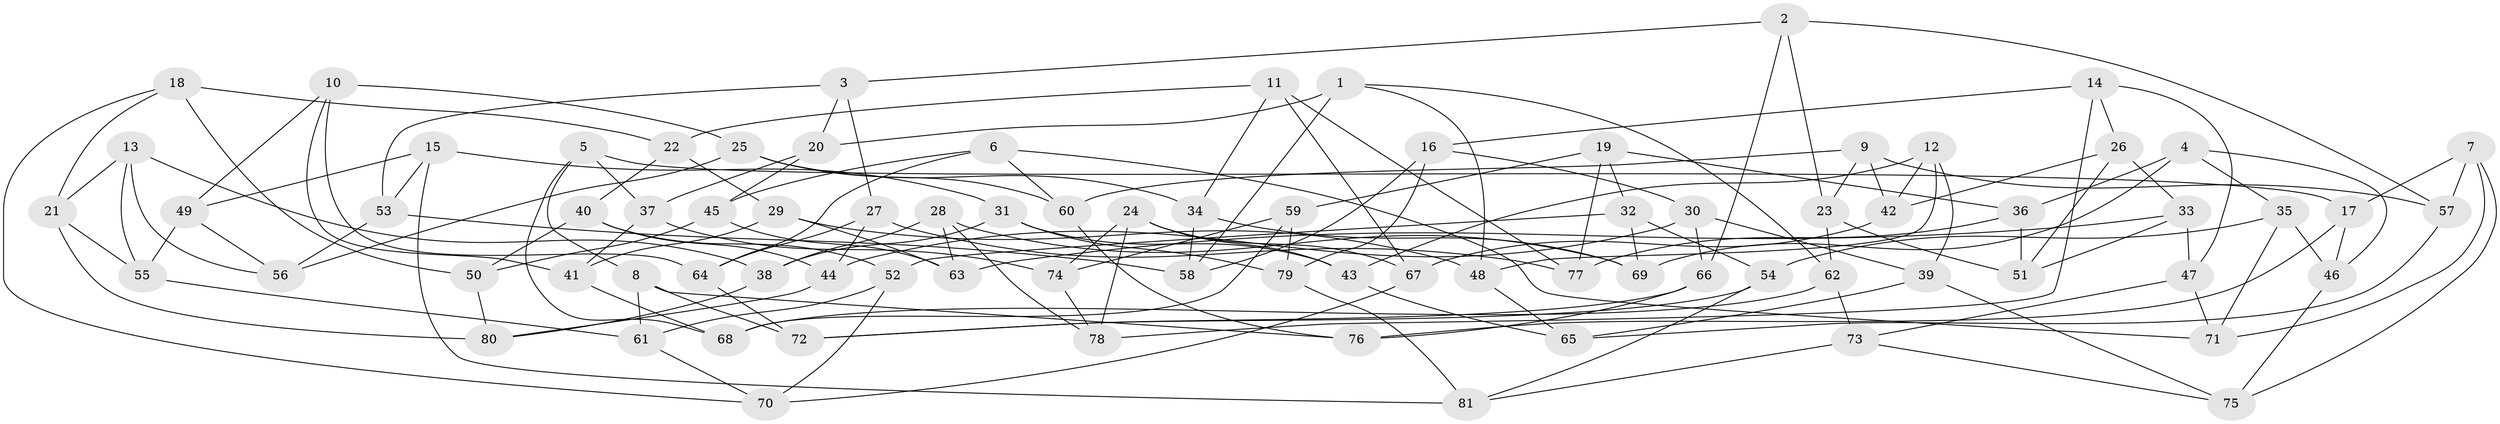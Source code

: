 // coarse degree distribution, {4: 0.5208333333333334, 5: 0.20833333333333334, 3: 0.14583333333333334, 8: 0.020833333333333332, 12: 0.020833333333333332, 6: 0.0625, 9: 0.020833333333333332}
// Generated by graph-tools (version 1.1) at 2025/00/03/04/25 22:00:55]
// undirected, 81 vertices, 162 edges
graph export_dot {
graph [start="1"]
  node [color=gray90,style=filled];
  1;
  2;
  3;
  4;
  5;
  6;
  7;
  8;
  9;
  10;
  11;
  12;
  13;
  14;
  15;
  16;
  17;
  18;
  19;
  20;
  21;
  22;
  23;
  24;
  25;
  26;
  27;
  28;
  29;
  30;
  31;
  32;
  33;
  34;
  35;
  36;
  37;
  38;
  39;
  40;
  41;
  42;
  43;
  44;
  45;
  46;
  47;
  48;
  49;
  50;
  51;
  52;
  53;
  54;
  55;
  56;
  57;
  58;
  59;
  60;
  61;
  62;
  63;
  64;
  65;
  66;
  67;
  68;
  69;
  70;
  71;
  72;
  73;
  74;
  75;
  76;
  77;
  78;
  79;
  80;
  81;
  1 -- 48;
  1 -- 20;
  1 -- 58;
  1 -- 62;
  2 -- 57;
  2 -- 23;
  2 -- 3;
  2 -- 66;
  3 -- 20;
  3 -- 27;
  3 -- 53;
  4 -- 36;
  4 -- 35;
  4 -- 46;
  4 -- 69;
  5 -- 68;
  5 -- 8;
  5 -- 37;
  5 -- 17;
  6 -- 71;
  6 -- 45;
  6 -- 60;
  6 -- 64;
  7 -- 57;
  7 -- 17;
  7 -- 71;
  7 -- 75;
  8 -- 61;
  8 -- 72;
  8 -- 76;
  9 -- 42;
  9 -- 57;
  9 -- 60;
  9 -- 23;
  10 -- 25;
  10 -- 49;
  10 -- 41;
  10 -- 64;
  11 -- 77;
  11 -- 34;
  11 -- 67;
  11 -- 22;
  12 -- 48;
  12 -- 43;
  12 -- 42;
  12 -- 39;
  13 -- 38;
  13 -- 21;
  13 -- 56;
  13 -- 55;
  14 -- 78;
  14 -- 16;
  14 -- 47;
  14 -- 26;
  15 -- 31;
  15 -- 53;
  15 -- 49;
  15 -- 81;
  16 -- 79;
  16 -- 30;
  16 -- 58;
  17 -- 76;
  17 -- 46;
  18 -- 50;
  18 -- 70;
  18 -- 21;
  18 -- 22;
  19 -- 77;
  19 -- 59;
  19 -- 32;
  19 -- 36;
  20 -- 37;
  20 -- 45;
  21 -- 80;
  21 -- 55;
  22 -- 29;
  22 -- 40;
  23 -- 62;
  23 -- 51;
  24 -- 67;
  24 -- 74;
  24 -- 43;
  24 -- 78;
  25 -- 34;
  25 -- 56;
  25 -- 60;
  26 -- 33;
  26 -- 42;
  26 -- 51;
  27 -- 64;
  27 -- 77;
  27 -- 44;
  28 -- 38;
  28 -- 63;
  28 -- 69;
  28 -- 78;
  29 -- 41;
  29 -- 63;
  29 -- 48;
  30 -- 44;
  30 -- 39;
  30 -- 66;
  31 -- 43;
  31 -- 79;
  31 -- 38;
  32 -- 52;
  32 -- 69;
  32 -- 54;
  33 -- 63;
  33 -- 51;
  33 -- 47;
  34 -- 69;
  34 -- 58;
  35 -- 54;
  35 -- 71;
  35 -- 46;
  36 -- 51;
  36 -- 77;
  37 -- 74;
  37 -- 41;
  38 -- 80;
  39 -- 65;
  39 -- 75;
  40 -- 44;
  40 -- 52;
  40 -- 50;
  41 -- 68;
  42 -- 67;
  43 -- 65;
  44 -- 80;
  45 -- 50;
  45 -- 63;
  46 -- 75;
  47 -- 71;
  47 -- 73;
  48 -- 65;
  49 -- 55;
  49 -- 56;
  50 -- 80;
  52 -- 61;
  52 -- 70;
  53 -- 56;
  53 -- 58;
  54 -- 72;
  54 -- 81;
  55 -- 61;
  57 -- 65;
  59 -- 79;
  59 -- 68;
  59 -- 74;
  60 -- 76;
  61 -- 70;
  62 -- 68;
  62 -- 73;
  64 -- 72;
  66 -- 72;
  66 -- 76;
  67 -- 70;
  73 -- 75;
  73 -- 81;
  74 -- 78;
  79 -- 81;
}
